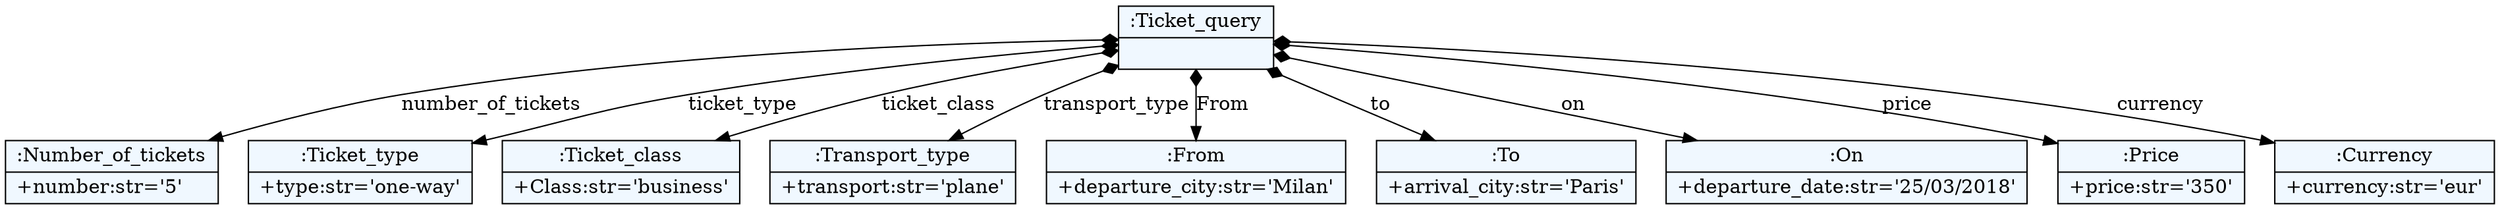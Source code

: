 
    digraph xtext {
    fontname = "Bitstream Vera Sans"
    fontsize = 8
    node[
        shape=record,
        style=filled,
        fillcolor=aliceblue
    ]
    nodesep = 0.3
    edge[dir=black,arrowtail=empty]


140264805493000 -> 140264806226352 [label="number_of_tickets" arrowtail=diamond dir=both]
140264806226352[label="{:Number_of_tickets|+number:str='5'\l}"]
140264805493000 -> 140264806205088 [label="ticket_type" arrowtail=diamond dir=both]
140264806205088[label="{:Ticket_type|+type:str='one-way'\l}"]
140264805493000 -> 140264806225176 [label="ticket_class" arrowtail=diamond dir=both]
140264806225176[label="{:Ticket_class|+Class:str='business'\l}"]
140264805493000 -> 140264806226800 [label="transport_type" arrowtail=diamond dir=both]
140264806226800[label="{:Transport_type|+transport:str='plane'\l}"]
140264805493000 -> 140264806226912 [label="From" arrowtail=diamond dir=both]
140264806226912[label="{:From|+departure_city:str='Milan'\l}"]
140264805493000 -> 140264806227024 [label="to" arrowtail=diamond dir=both]
140264806227024[label="{:To|+arrival_city:str='Paris'\l}"]
140264805493000 -> 140264806227080 [label="on" arrowtail=diamond dir=both]
140264806227080[label="{:On|+departure_date:str='25/03/2018'\l}"]
140264805493000 -> 140264806227136 [label="price" arrowtail=diamond dir=both]
140264806227136[label="{:Price|+price:str='350'\l}"]
140264805493000 -> 140264806227192 [label="currency" arrowtail=diamond dir=both]
140264806227192[label="{:Currency|+currency:str='eur'\l}"]
140264805493000[label="{:Ticket_query|}"]

}

